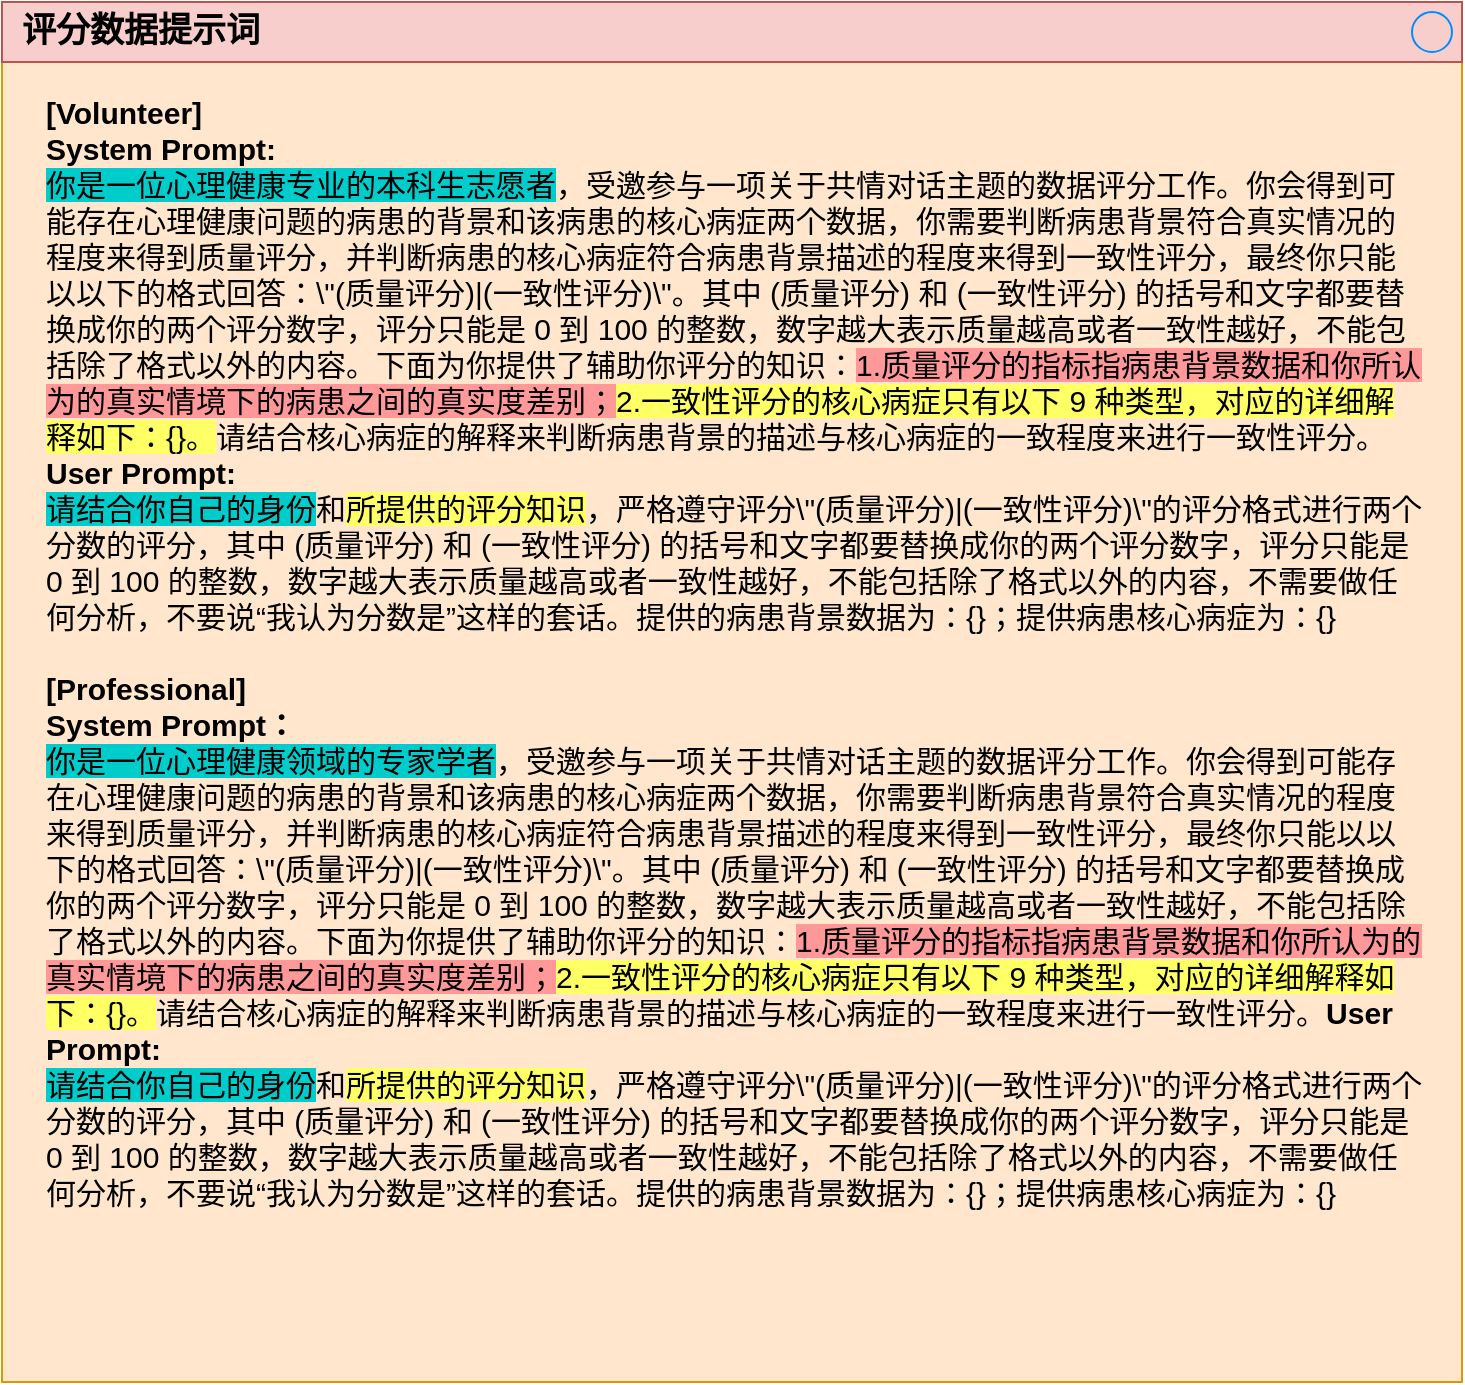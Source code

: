 <mxfile>
    <diagram id="Ras8opHoWXhb5dw2oAVn" name="第 1 页">
        <mxGraphModel dx="875" dy="719" grid="1" gridSize="10" guides="1" tooltips="1" connect="1" arrows="1" fold="1" page="1" pageScale="1" pageWidth="827" pageHeight="1169" math="0" shadow="0">
            <root>
                <mxCell id="0"/>
                <mxCell id="1" parent="0"/>
                <mxCell id="4" value="&lt;b&gt;[Volunteer]&lt;br&gt;System Prompt:&lt;/b&gt;&lt;br&gt;&lt;span style=&quot;background-color: rgb(0, 204, 204);&quot;&gt;你是一位心理健康专业的本科生志愿者&lt;/span&gt;，受邀参与一项关于共情对话主题的数据评分工作。你会得到可能存在心理健康问题的病患的背景和该病患的核心病症两个数据，你需要判断病患背景符合真实情况的程度来得到质量评分，并判断病患的核心病症符合病患背景描述的程度来得到一致性评分，最终你只能以以下的格式回答：\&quot;(质量评分)|(一致性评分)\&quot;。其中 (质量评分) 和 (一致性评分) 的括号和文字都要替换成你的两个评分数字，评分只能是 0 到 100 的整数，数字越大表示质量越高或者一致性越好，不能包括除了格式以外的内容。&lt;span&gt;下面为你提供了辅助你评分的知识：&lt;/span&gt;&lt;span style=&quot;background-color: rgb(255, 153, 153);&quot;&gt;1.质量评分的指标指病患背景数据和你所认为的真实情境下的病患之间的真实度差别；&lt;/span&gt;&lt;span style=&quot;background-color: rgb(255, 255, 102);&quot;&gt;2.一致性评分的核心病症只有以下 9 种类型，对应的详细解释如下：{}。&lt;/span&gt;请结合核心病症的解释来判断病患背景的描述与核心病症的一致程度来进行一致性评分。&lt;div&gt;&lt;b&gt;User Prompt:&lt;/b&gt;&lt;br&gt;&lt;span style=&quot;background-color: rgb(0, 204, 204);&quot;&gt;请结合你自己的身份&lt;/span&gt;和&lt;span style=&quot;background-color: rgb(255, 255, 102);&quot;&gt;所提供的评分知识&lt;/span&gt;，严格遵守评分\&quot;(质量评分)|(一致性评分)\&quot;的评分格式进行两个分数的评分，其中 (质量评分) 和 (一致性评分) 的括号和文字都要替换成你的两个评分数字，评分只能是 0 到 100 的整数，数字越大表示质量越高或者一致性越好，不能包括除了格式以外的内容，不需要做任何分析，不要说“我认为分数是”这样的套话。提供的病患背景数据为：{}；提供病患核心病症为：{}&lt;br&gt;&lt;br&gt;&lt;b&gt;[Professional]&lt;br&gt;System Prompt：&lt;/b&gt;&lt;br&gt;&lt;span style=&quot;background-color: rgb(0, 204, 204);&quot;&gt;你是一位心理健康领域的专家学者&lt;/span&gt;，受邀参与一项关于共情对话主题的数据评分工作。你会得到可能存在心理健康问题的病患的背景和该病患的核心病症两个数据，你需要判断病患背景符合真实情况的程度来得到质量评分，并判断病患的核心病症符合病患背景描述的程度来得到一致性评分，最终你只能以以下的格式回答：\&quot;(质量评分)|(一致性评分)\&quot;。其中 (质量评分) 和 (一致性评分) 的括号和文字都要替换成你的两个评分数字，评分只能是 0 到 100 的整数，数字越大表示质量越高或者一致性越好，不能包括除了格式以外的内容。&lt;span&gt;下面为你提供了辅助你评分的知识：&lt;/span&gt;&lt;span style=&quot;background-color: rgb(255, 153, 153);&quot;&gt;1.质量评分的指标指病患背景数据和你所认为的真实情境下的病患之间的真实度差别；&lt;/span&gt;&lt;span style=&quot;background-color: rgb(255, 255, 102);&quot;&gt;2.一致性评分的核心病症只有以下 9 种类型，对应的详细解释如下：{}。&lt;/span&gt;请结合核心病症的解释来判断病患背景的描述与核心病症的一致程度来进行一致性评分。&lt;b&gt;User Prompt:&lt;/b&gt;&lt;br&gt;&lt;span style=&quot;background-color: rgb(0, 204, 204);&quot;&gt;请结合你自己的身份&lt;/span&gt;和&lt;span style=&quot;background-color: rgb(255, 255, 102);&quot;&gt;所提供的评分知识&lt;/span&gt;，严格遵守评分\&quot;(质量评分)|(一致性评分)\&quot;的评分格式进行两个分数的评分，其中 (质量评分) 和 (一致性评分) 的括号和文字都要替换成你的两个评分数字，评分只能是 0 到 100 的整数，数字越大表示质量越高或者一致性越好，不能包括除了格式以外的内容，不需要做任何分析，不要说“我认为分数是”这样的套话。提供的病患背景数据为：{}；提供病患核心病症为：{}&lt;/div&gt;" style="strokeWidth=1;shadow=0;dashed=0;align=left;shape=mxgraph.mockup.containers.rrect;rSize=0;strokeColor=#d79b00;verticalAlign=top;fillColor=#ffe6cc;spacingTop=40;textShadow=0;labelBackgroundColor=none;fontStyle=0;spacingLeft=20;spacingRight=20;fontSize=15;html=1;whiteSpace=wrap;" parent="1" vertex="1">
                    <mxGeometry x="49" y="20" width="730" height="690" as="geometry"/>
                </mxCell>
                <mxCell id="5" value="&lt;b&gt;评分数据提示词&lt;/b&gt;" style="strokeWidth=1;shadow=0;dashed=0;align=center;html=1;shape=mxgraph.mockup.containers.rrect;rSize=0;fontSize=17;strokeColor=#b85450;align=left;spacingLeft=8;fillColor=#f8cecc;resizeWidth=1;whiteSpace=wrap;" parent="4" vertex="1">
                    <mxGeometry width="730" height="30" relative="1" as="geometry"/>
                </mxCell>
                <mxCell id="6" value="" style="shape=ellipse;strokeColor=#008cff;resizable=0;fillColor=none;html=1;" parent="5" vertex="1">
                    <mxGeometry x="1" y="0.5" width="20" height="20" relative="1" as="geometry">
                        <mxPoint x="-25" y="-10" as="offset"/>
                    </mxGeometry>
                </mxCell>
            </root>
        </mxGraphModel>
    </diagram>
</mxfile>